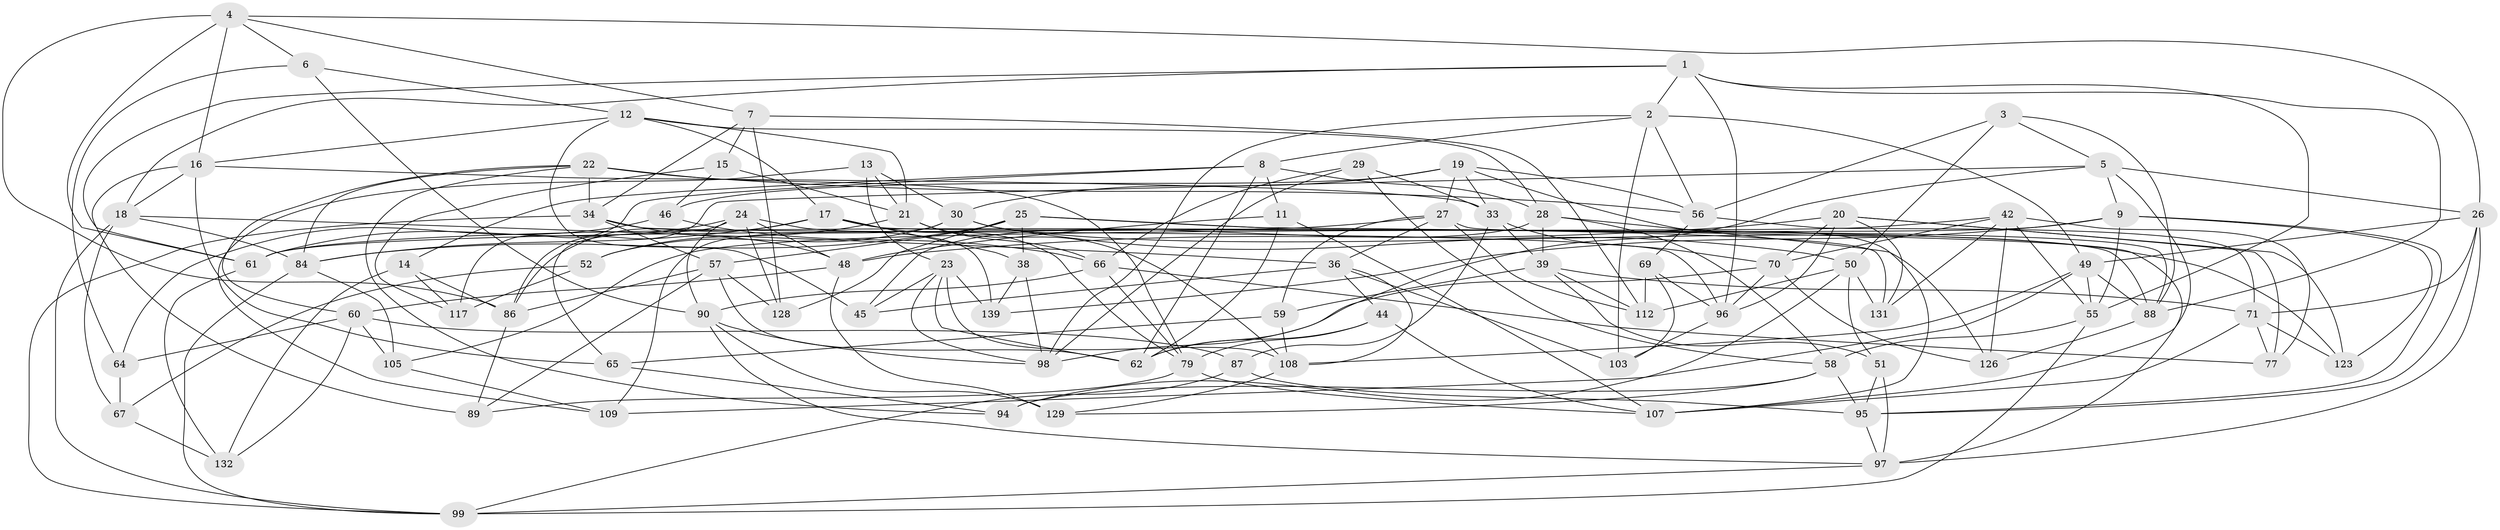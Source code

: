 // original degree distribution, {4: 1.0}
// Generated by graph-tools (version 1.1) at 2025/42/03/06/25 10:42:18]
// undirected, 86 vertices, 224 edges
graph export_dot {
graph [start="1"]
  node [color=gray90,style=filled];
  1 [super="+47"];
  2 [super="+120"];
  3;
  4 [super="+10"];
  5 [super="+31"];
  6;
  7 [super="+32"];
  8 [super="+43"];
  9 [super="+113"];
  11;
  12 [super="+92"];
  13;
  14;
  15;
  16 [super="+37"];
  17 [super="+35"];
  18 [super="+68"];
  19 [super="+40"];
  20 [super="+100"];
  21 [super="+72"];
  22 [super="+93"];
  23 [super="+130"];
  24 [super="+53"];
  25 [super="+116"];
  26 [super="+124"];
  27 [super="+73"];
  28 [super="+125"];
  29;
  30 [super="+74"];
  33 [super="+41"];
  34 [super="+54"];
  36 [super="+135"];
  38;
  39 [super="+75"];
  42 [super="+78"];
  44;
  45;
  46;
  48 [super="+76"];
  49 [super="+91"];
  50 [super="+101"];
  51;
  52;
  55 [super="+134"];
  56 [super="+63"];
  57 [super="+138"];
  58 [super="+111"];
  59;
  60 [super="+81"];
  61 [super="+85"];
  62 [super="+82"];
  64;
  65;
  66 [super="+133"];
  67;
  69;
  70 [super="+80"];
  71 [super="+83"];
  77;
  79 [super="+104"];
  84 [super="+118"];
  86 [super="+102"];
  87;
  88 [super="+137"];
  89;
  90 [super="+136"];
  94;
  95 [super="+127"];
  96 [super="+110"];
  97 [super="+121"];
  98 [super="+115"];
  99 [super="+106"];
  103;
  105;
  107 [super="+122"];
  108 [super="+114"];
  109;
  112 [super="+119"];
  117;
  123;
  126;
  128;
  129;
  131;
  132;
  139;
  1 -- 61;
  1 -- 88;
  1 -- 55;
  1 -- 96;
  1 -- 18;
  1 -- 2;
  2 -- 8;
  2 -- 98;
  2 -- 49;
  2 -- 103;
  2 -- 56;
  3 -- 56;
  3 -- 88;
  3 -- 5;
  3 -- 50;
  4 -- 86;
  4 -- 61;
  4 -- 16;
  4 -- 6;
  4 -- 7;
  4 -- 26;
  5 -- 107;
  5 -- 62;
  5 -- 9;
  5 -- 86;
  5 -- 26;
  6 -- 12;
  6 -- 64;
  6 -- 90;
  7 -- 34;
  7 -- 112 [weight=2];
  7 -- 15;
  7 -- 128;
  8 -- 14;
  8 -- 11;
  8 -- 28;
  8 -- 117;
  8 -- 62;
  9 -- 139;
  9 -- 95;
  9 -- 123;
  9 -- 61;
  9 -- 55;
  11 -- 107;
  11 -- 62;
  11 -- 48;
  12 -- 17;
  12 -- 21;
  12 -- 45;
  12 -- 28;
  12 -- 16;
  13 -- 109;
  13 -- 23;
  13 -- 30;
  13 -- 21;
  14 -- 132;
  14 -- 117;
  14 -- 86;
  15 -- 117;
  15 -- 21;
  15 -- 46;
  16 -- 65;
  16 -- 33;
  16 -- 89;
  16 -- 18;
  17 -- 38;
  17 -- 84;
  17 -- 88;
  17 -- 86;
  17 -- 79;
  18 -- 36;
  18 -- 99;
  18 -- 67;
  18 -- 84;
  19 -- 56;
  19 -- 30;
  19 -- 107;
  19 -- 27;
  19 -- 33;
  19 -- 46;
  20 -- 77;
  20 -- 96;
  20 -- 123;
  20 -- 48;
  20 -- 131;
  20 -- 70;
  21 -- 108;
  21 -- 52;
  21 -- 66;
  22 -- 60;
  22 -- 94;
  22 -- 79;
  22 -- 56;
  22 -- 84;
  22 -- 34;
  23 -- 45;
  23 -- 108;
  23 -- 98;
  23 -- 139;
  23 -- 62;
  24 -- 65;
  24 -- 128;
  24 -- 61;
  24 -- 48;
  24 -- 139;
  24 -- 90;
  25 -- 38;
  25 -- 128;
  25 -- 57;
  25 -- 131;
  25 -- 84;
  25 -- 97;
  26 -- 95;
  26 -- 49;
  26 -- 97;
  26 -- 71;
  27 -- 112;
  27 -- 36;
  27 -- 59;
  27 -- 61;
  27 -- 88;
  28 -- 45;
  28 -- 58;
  28 -- 126;
  28 -- 39;
  29 -- 58;
  29 -- 66;
  29 -- 33;
  29 -- 98;
  30 -- 123;
  30 -- 52;
  30 -- 50;
  30 -- 109;
  33 -- 39;
  33 -- 87;
  33 -- 70;
  34 -- 48;
  34 -- 99;
  34 -- 96;
  34 -- 57;
  36 -- 44;
  36 -- 108;
  36 -- 45;
  36 -- 103;
  38 -- 98;
  38 -- 139;
  39 -- 59;
  39 -- 51;
  39 -- 71;
  39 -- 112;
  42 -- 77;
  42 -- 70;
  42 -- 126;
  42 -- 105;
  42 -- 131;
  42 -- 55;
  44 -- 79;
  44 -- 62;
  44 -- 107;
  46 -- 64;
  46 -- 66;
  48 -- 129;
  48 -- 60;
  49 -- 109;
  49 -- 108;
  49 -- 55;
  49 -- 88;
  50 -- 94;
  50 -- 51;
  50 -- 112;
  50 -- 131;
  51 -- 97;
  51 -- 95;
  52 -- 117;
  52 -- 67;
  55 -- 99;
  55 -- 58;
  56 -- 69;
  56 -- 71;
  57 -- 89;
  57 -- 128;
  57 -- 62;
  57 -- 86;
  58 -- 94;
  58 -- 129;
  58 -- 95;
  59 -- 65;
  59 -- 108;
  60 -- 87;
  60 -- 64;
  60 -- 105;
  60 -- 132;
  61 -- 132;
  64 -- 67;
  65 -- 94;
  66 -- 90;
  66 -- 77;
  66 -- 79;
  67 -- 132;
  69 -- 96;
  69 -- 103;
  69 -- 112;
  70 -- 126;
  70 -- 96;
  70 -- 98;
  71 -- 123;
  71 -- 107;
  71 -- 77;
  79 -- 107;
  79 -- 89;
  84 -- 99;
  84 -- 105;
  86 -- 89;
  87 -- 99;
  87 -- 95;
  88 -- 126;
  90 -- 129;
  90 -- 98;
  90 -- 97;
  95 -- 97;
  96 -- 103;
  97 -- 99;
  105 -- 109;
  108 -- 129;
}
